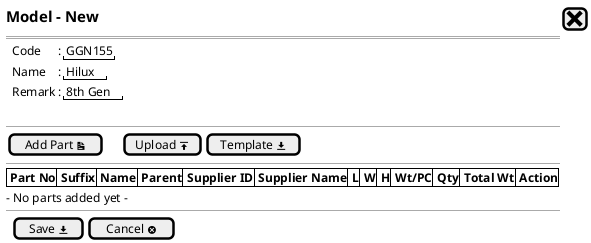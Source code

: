@startsalt
{
  <size:15><b>Model - New |[<size:25><&x>]|*
  ==
  
  {   
    .|Code           |: |"GGN155"|*
    .|Name           |: |"Hilux"| *
    .|Remark     |: |"8th Gen"|*
  }
  .
--
  {
    [Add Part <&document>]|.|.|.|[Upload <&data-transfer-upload>]| [Template <&data-transfer-download>]|
  }
  --
  {#
    |<b> Part No |<b> Suffix |<b> Name |<b> Parent |<b> Supplier ID |<b> Supplier Name |<b> L |<b> W |<b> H |<b> Wt/PC |<b> Qty |<b> Total Wt |<b> Action |*|*|*|*|*|*|*
  }
  - No parts added yet -
  --
  {
  .|[ Save <&data-transfer-download>] |  [Cancel <&circle-x> ]|*
  }
}

  @endsalt
